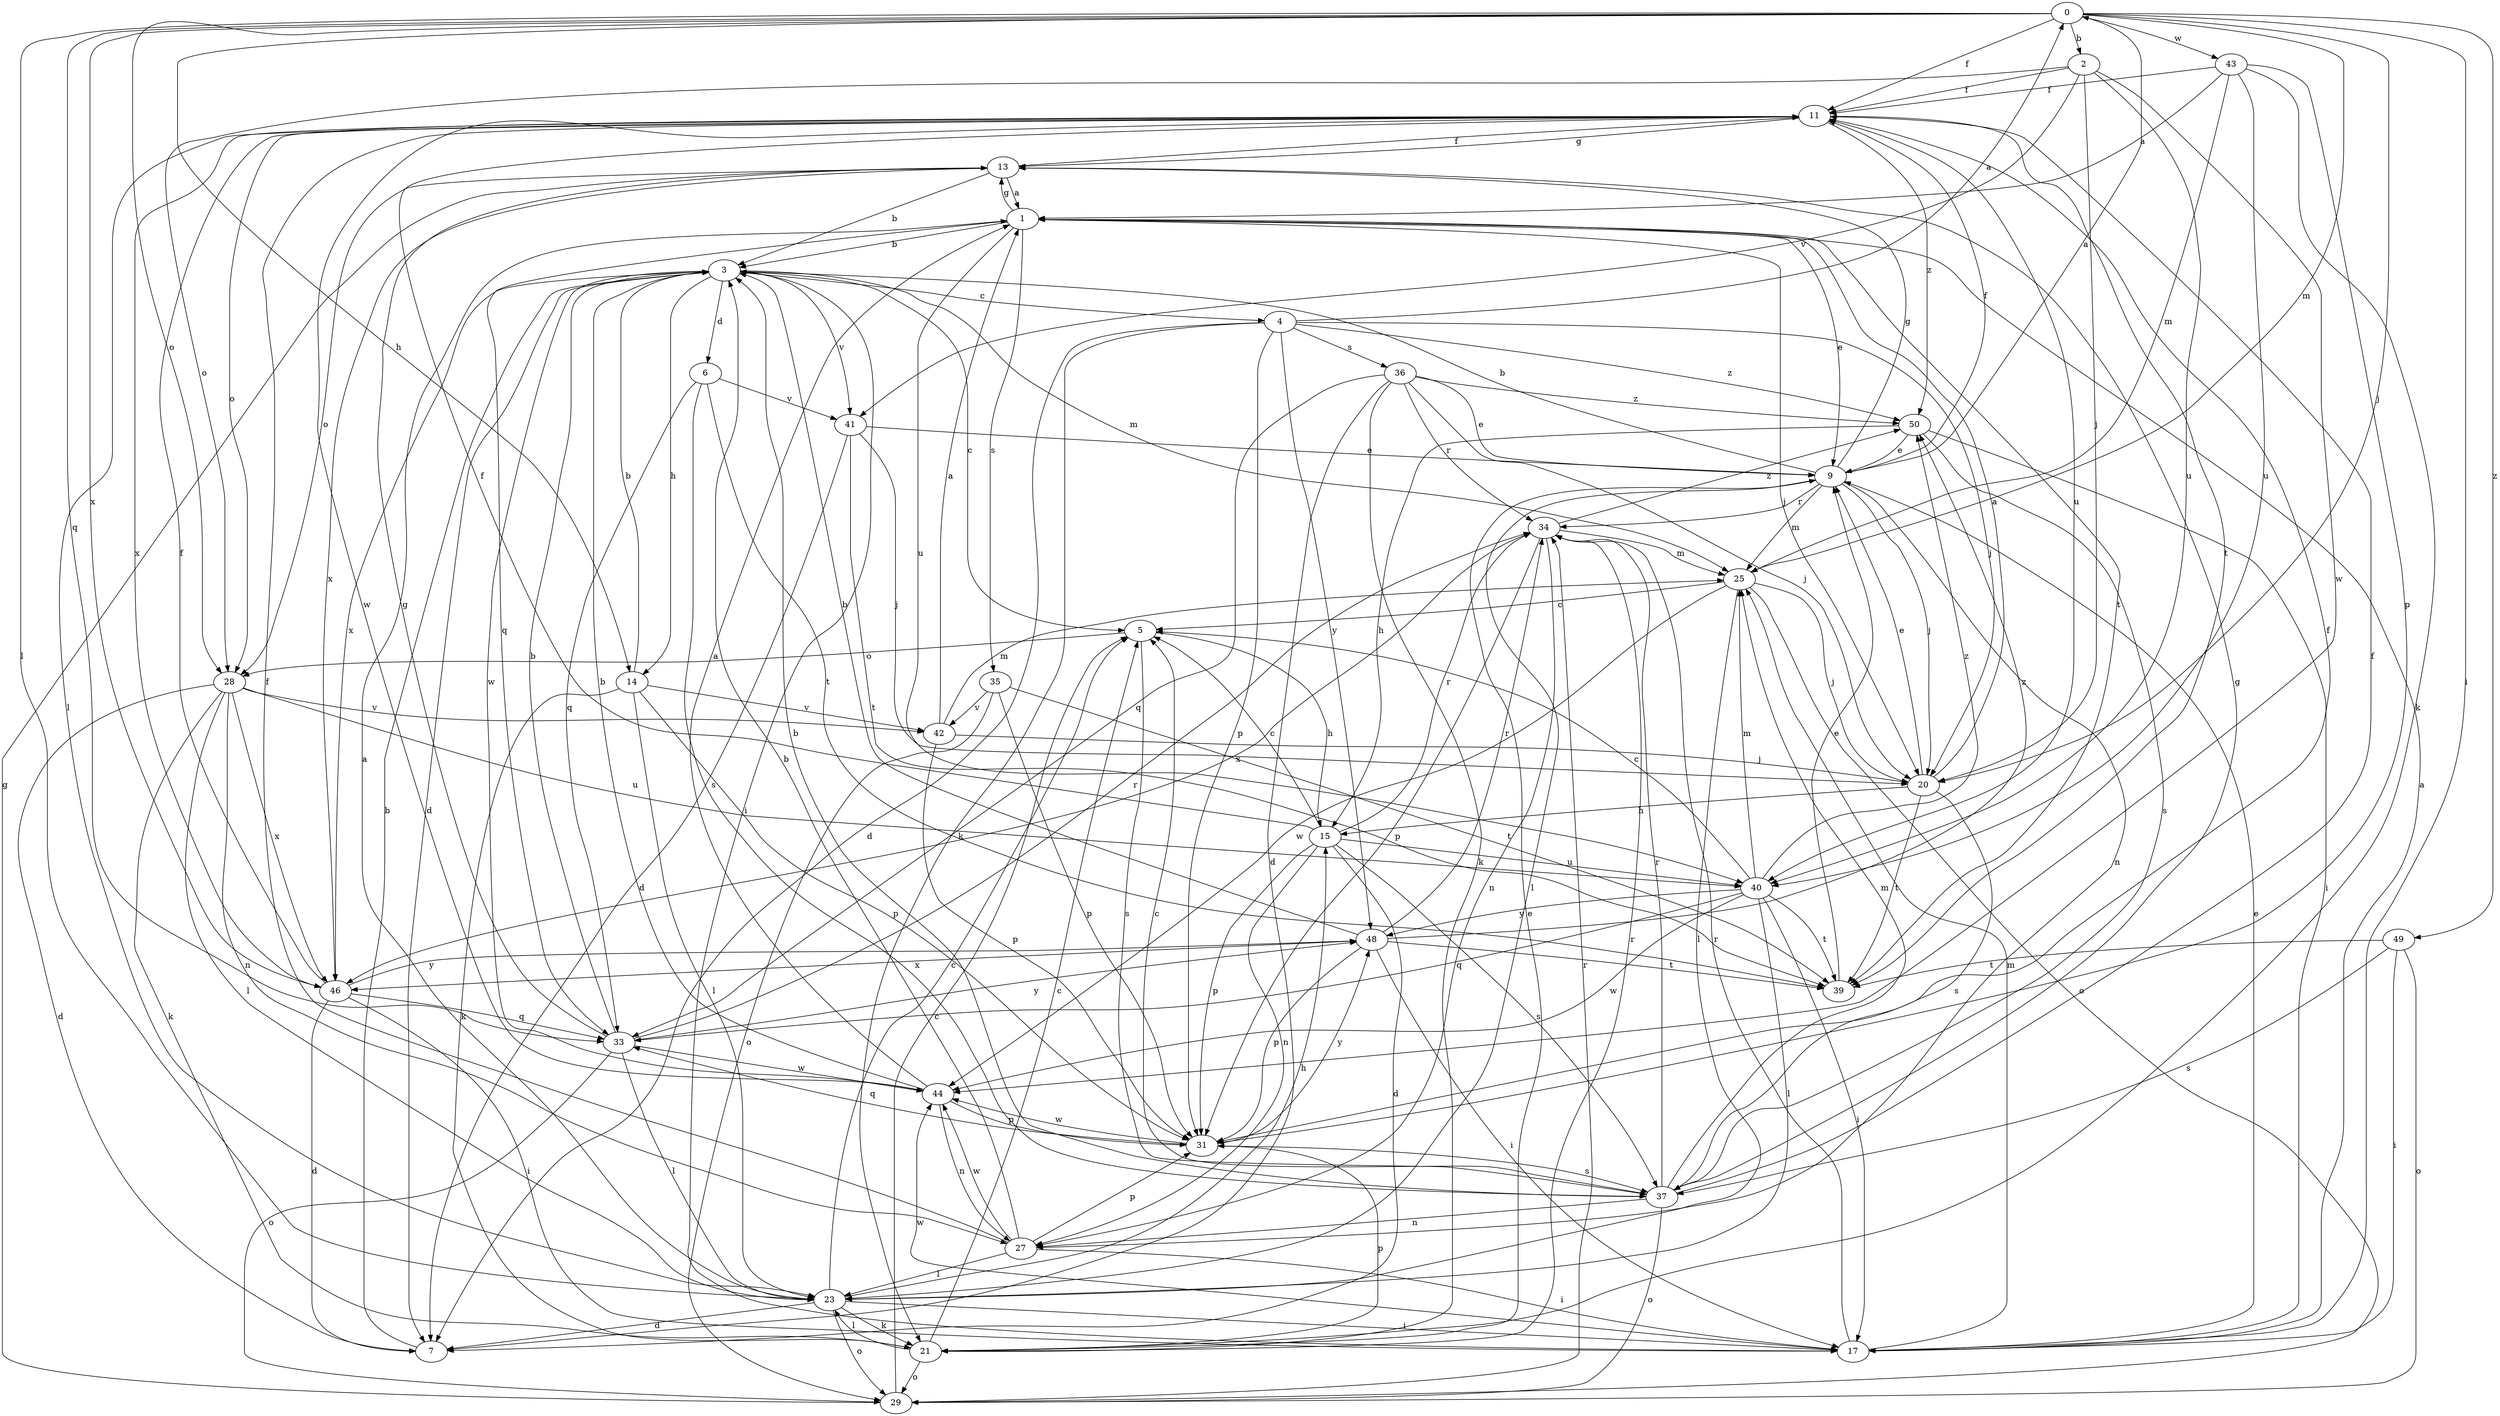 strict digraph  {
0;
1;
2;
3;
4;
5;
6;
7;
9;
11;
13;
14;
15;
17;
20;
21;
23;
25;
27;
28;
29;
31;
33;
34;
35;
36;
37;
39;
40;
41;
42;
43;
44;
46;
48;
49;
50;
0 -> 2  [label=b];
0 -> 11  [label=f];
0 -> 14  [label=h];
0 -> 17  [label=i];
0 -> 20  [label=j];
0 -> 23  [label=l];
0 -> 25  [label=m];
0 -> 28  [label=o];
0 -> 33  [label=q];
0 -> 43  [label=w];
0 -> 46  [label=x];
0 -> 49  [label=z];
1 -> 3  [label=b];
1 -> 9  [label=e];
1 -> 13  [label=g];
1 -> 20  [label=j];
1 -> 33  [label=q];
1 -> 35  [label=s];
1 -> 39  [label=t];
1 -> 40  [label=u];
2 -> 11  [label=f];
2 -> 20  [label=j];
2 -> 28  [label=o];
2 -> 40  [label=u];
2 -> 41  [label=v];
2 -> 44  [label=w];
3 -> 4  [label=c];
3 -> 5  [label=c];
3 -> 6  [label=d];
3 -> 7  [label=d];
3 -> 14  [label=h];
3 -> 17  [label=i];
3 -> 25  [label=m];
3 -> 41  [label=v];
3 -> 44  [label=w];
3 -> 46  [label=x];
4 -> 0  [label=a];
4 -> 7  [label=d];
4 -> 20  [label=j];
4 -> 21  [label=k];
4 -> 31  [label=p];
4 -> 36  [label=s];
4 -> 48  [label=y];
4 -> 50  [label=z];
5 -> 15  [label=h];
5 -> 28  [label=o];
5 -> 37  [label=s];
6 -> 33  [label=q];
6 -> 37  [label=s];
6 -> 39  [label=t];
6 -> 41  [label=v];
7 -> 3  [label=b];
9 -> 0  [label=a];
9 -> 3  [label=b];
9 -> 11  [label=f];
9 -> 13  [label=g];
9 -> 20  [label=j];
9 -> 23  [label=l];
9 -> 25  [label=m];
9 -> 27  [label=n];
9 -> 34  [label=r];
11 -> 13  [label=g];
11 -> 23  [label=l];
11 -> 28  [label=o];
11 -> 39  [label=t];
11 -> 40  [label=u];
11 -> 44  [label=w];
11 -> 46  [label=x];
11 -> 50  [label=z];
13 -> 1  [label=a];
13 -> 3  [label=b];
13 -> 11  [label=f];
13 -> 28  [label=o];
13 -> 46  [label=x];
14 -> 3  [label=b];
14 -> 21  [label=k];
14 -> 23  [label=l];
14 -> 31  [label=p];
14 -> 42  [label=v];
15 -> 5  [label=c];
15 -> 7  [label=d];
15 -> 11  [label=f];
15 -> 27  [label=n];
15 -> 31  [label=p];
15 -> 34  [label=r];
15 -> 37  [label=s];
15 -> 40  [label=u];
17 -> 1  [label=a];
17 -> 9  [label=e];
17 -> 25  [label=m];
17 -> 34  [label=r];
17 -> 44  [label=w];
20 -> 1  [label=a];
20 -> 9  [label=e];
20 -> 15  [label=h];
20 -> 37  [label=s];
20 -> 39  [label=t];
21 -> 5  [label=c];
21 -> 9  [label=e];
21 -> 23  [label=l];
21 -> 29  [label=o];
21 -> 31  [label=p];
21 -> 34  [label=r];
23 -> 1  [label=a];
23 -> 5  [label=c];
23 -> 7  [label=d];
23 -> 15  [label=h];
23 -> 17  [label=i];
23 -> 21  [label=k];
23 -> 29  [label=o];
25 -> 5  [label=c];
25 -> 20  [label=j];
25 -> 23  [label=l];
25 -> 29  [label=o];
25 -> 44  [label=w];
27 -> 3  [label=b];
27 -> 11  [label=f];
27 -> 17  [label=i];
27 -> 23  [label=l];
27 -> 31  [label=p];
27 -> 44  [label=w];
28 -> 7  [label=d];
28 -> 21  [label=k];
28 -> 23  [label=l];
28 -> 27  [label=n];
28 -> 40  [label=u];
28 -> 42  [label=v];
28 -> 46  [label=x];
29 -> 5  [label=c];
29 -> 13  [label=g];
29 -> 34  [label=r];
31 -> 11  [label=f];
31 -> 33  [label=q];
31 -> 37  [label=s];
31 -> 44  [label=w];
31 -> 48  [label=y];
33 -> 3  [label=b];
33 -> 13  [label=g];
33 -> 23  [label=l];
33 -> 29  [label=o];
33 -> 34  [label=r];
33 -> 44  [label=w];
33 -> 48  [label=y];
34 -> 25  [label=m];
34 -> 27  [label=n];
34 -> 31  [label=p];
34 -> 46  [label=x];
34 -> 50  [label=z];
35 -> 29  [label=o];
35 -> 31  [label=p];
35 -> 39  [label=t];
35 -> 42  [label=v];
36 -> 7  [label=d];
36 -> 9  [label=e];
36 -> 20  [label=j];
36 -> 21  [label=k];
36 -> 33  [label=q];
36 -> 34  [label=r];
36 -> 50  [label=z];
37 -> 3  [label=b];
37 -> 5  [label=c];
37 -> 11  [label=f];
37 -> 13  [label=g];
37 -> 25  [label=m];
37 -> 27  [label=n];
37 -> 29  [label=o];
37 -> 34  [label=r];
39 -> 9  [label=e];
40 -> 5  [label=c];
40 -> 17  [label=i];
40 -> 23  [label=l];
40 -> 25  [label=m];
40 -> 33  [label=q];
40 -> 39  [label=t];
40 -> 44  [label=w];
40 -> 48  [label=y];
40 -> 50  [label=z];
41 -> 7  [label=d];
41 -> 9  [label=e];
41 -> 20  [label=j];
41 -> 39  [label=t];
42 -> 1  [label=a];
42 -> 20  [label=j];
42 -> 25  [label=m];
42 -> 31  [label=p];
43 -> 1  [label=a];
43 -> 11  [label=f];
43 -> 21  [label=k];
43 -> 25  [label=m];
43 -> 31  [label=p];
43 -> 40  [label=u];
44 -> 1  [label=a];
44 -> 3  [label=b];
44 -> 27  [label=n];
44 -> 31  [label=p];
46 -> 7  [label=d];
46 -> 11  [label=f];
46 -> 17  [label=i];
46 -> 33  [label=q];
46 -> 48  [label=y];
48 -> 3  [label=b];
48 -> 17  [label=i];
48 -> 31  [label=p];
48 -> 34  [label=r];
48 -> 39  [label=t];
48 -> 46  [label=x];
48 -> 50  [label=z];
49 -> 17  [label=i];
49 -> 29  [label=o];
49 -> 37  [label=s];
49 -> 39  [label=t];
50 -> 9  [label=e];
50 -> 15  [label=h];
50 -> 17  [label=i];
50 -> 37  [label=s];
}
